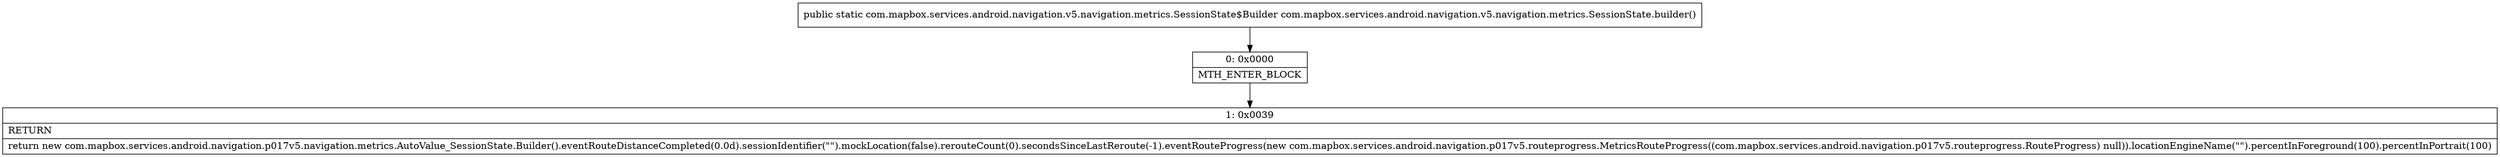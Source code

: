 digraph "CFG forcom.mapbox.services.android.navigation.v5.navigation.metrics.SessionState.builder()Lcom\/mapbox\/services\/android\/navigation\/v5\/navigation\/metrics\/SessionState$Builder;" {
Node_0 [shape=record,label="{0\:\ 0x0000|MTH_ENTER_BLOCK\l}"];
Node_1 [shape=record,label="{1\:\ 0x0039|RETURN\l|return new com.mapbox.services.android.navigation.p017v5.navigation.metrics.AutoValue_SessionState.Builder().eventRouteDistanceCompleted(0.0d).sessionIdentifier(\"\").mockLocation(false).rerouteCount(0).secondsSinceLastReroute(\-1).eventRouteProgress(new com.mapbox.services.android.navigation.p017v5.routeprogress.MetricsRouteProgress((com.mapbox.services.android.navigation.p017v5.routeprogress.RouteProgress) null)).locationEngineName(\"\").percentInForeground(100).percentInPortrait(100)\l}"];
MethodNode[shape=record,label="{public static com.mapbox.services.android.navigation.v5.navigation.metrics.SessionState$Builder com.mapbox.services.android.navigation.v5.navigation.metrics.SessionState.builder() }"];
MethodNode -> Node_0;
Node_0 -> Node_1;
}

